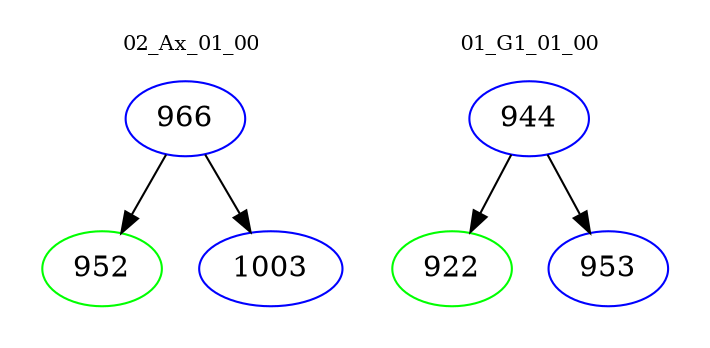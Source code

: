digraph{
subgraph cluster_0 {
color = white
label = "02_Ax_01_00";
fontsize=10;
T0_966 [label="966", color="blue"]
T0_966 -> T0_952 [color="black"]
T0_952 [label="952", color="green"]
T0_966 -> T0_1003 [color="black"]
T0_1003 [label="1003", color="blue"]
}
subgraph cluster_1 {
color = white
label = "01_G1_01_00";
fontsize=10;
T1_944 [label="944", color="blue"]
T1_944 -> T1_922 [color="black"]
T1_922 [label="922", color="green"]
T1_944 -> T1_953 [color="black"]
T1_953 [label="953", color="blue"]
}
}
